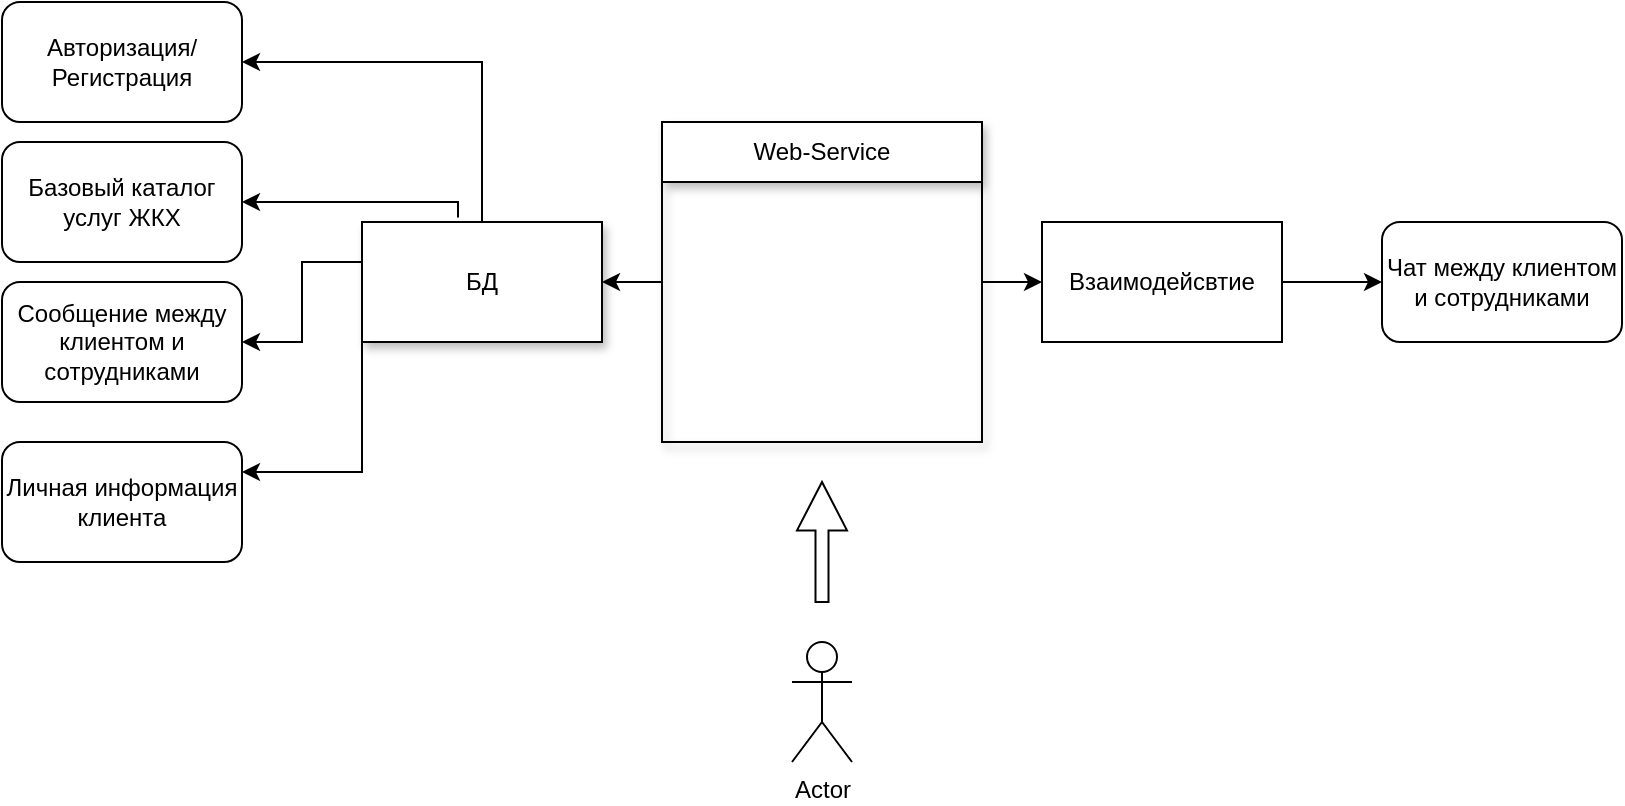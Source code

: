 <mxfile version="22.0.8" type="github">
  <diagram name="Страница — 1" id="ydNsYoAzzWE7PIhJrhiw">
    <mxGraphModel dx="724" dy="395" grid="1" gridSize="10" guides="1" tooltips="1" connect="1" arrows="1" fold="1" page="1" pageScale="1" pageWidth="827" pageHeight="1169" math="0" shadow="0">
      <root>
        <mxCell id="0" />
        <mxCell id="1" parent="0" />
        <mxCell id="IVdtdNR_76tnPGUoqdaf-23" value="" style="edgeStyle=orthogonalEdgeStyle;rounded=0;orthogonalLoop=1;jettySize=auto;html=1;" edge="1" parent="1" source="IVdtdNR_76tnPGUoqdaf-2" target="IVdtdNR_76tnPGUoqdaf-22">
          <mxGeometry relative="1" as="geometry" />
        </mxCell>
        <mxCell id="IVdtdNR_76tnPGUoqdaf-43" style="edgeStyle=orthogonalEdgeStyle;rounded=0;orthogonalLoop=1;jettySize=auto;html=1;entryX=0;entryY=0.5;entryDx=0;entryDy=0;" edge="1" parent="1" source="IVdtdNR_76tnPGUoqdaf-2" target="IVdtdNR_76tnPGUoqdaf-42">
          <mxGeometry relative="1" as="geometry" />
        </mxCell>
        <mxCell id="IVdtdNR_76tnPGUoqdaf-2" value="Web-Service" style="swimlane;fontStyle=0;childLayout=stackLayout;horizontal=1;startSize=30;horizontalStack=0;resizeParent=1;resizeParentMax=0;resizeLast=0;collapsible=1;marginBottom=0;whiteSpace=wrap;html=1;shadow=1;points=[[0,0,0,0,0],[0,0.25,0,0,0],[0,0.33,0,0,0],[0,0.5,0,0,0],[0,0.67,0,0,0],[0,0.75,0,0,0],[0,1,0,0,0],[0.25,0,0,0,0],[0.25,1,0,0,0],[0.5,0,0,0,0],[0.5,1,0,0,0],[0.75,0,0,0,0],[0.75,1,0,0,0],[1,0,0,0,0],[1,0.25,0,0,0],[1,0.5,0,0,0],[1,0.75,0,0,0],[1,1,0,0,0]];" vertex="1" parent="1">
          <mxGeometry x="370" y="160" width="160" height="160" as="geometry" />
        </mxCell>
        <mxCell id="IVdtdNR_76tnPGUoqdaf-14" value="Actor" style="shape=umlActor;verticalLabelPosition=bottom;verticalAlign=top;html=1;" vertex="1" parent="1">
          <mxGeometry x="435" y="420" width="30" height="60" as="geometry" />
        </mxCell>
        <mxCell id="IVdtdNR_76tnPGUoqdaf-15" value="" style="html=1;shadow=0;dashed=0;align=center;verticalAlign=middle;shape=mxgraph.arrows2.arrow;dy=0.74;dx=24.19;direction=north;notch=0;" vertex="1" parent="1">
          <mxGeometry x="437.5" y="340" width="25" height="60" as="geometry" />
        </mxCell>
        <mxCell id="IVdtdNR_76tnPGUoqdaf-30" style="edgeStyle=orthogonalEdgeStyle;rounded=0;orthogonalLoop=1;jettySize=auto;html=1;exitX=0.5;exitY=0;exitDx=0;exitDy=0;entryX=1;entryY=0.5;entryDx=0;entryDy=0;" edge="1" parent="1" source="IVdtdNR_76tnPGUoqdaf-22" target="IVdtdNR_76tnPGUoqdaf-28">
          <mxGeometry relative="1" as="geometry" />
        </mxCell>
        <mxCell id="IVdtdNR_76tnPGUoqdaf-32" style="edgeStyle=orthogonalEdgeStyle;rounded=0;orthogonalLoop=1;jettySize=auto;html=1;entryX=1;entryY=0.5;entryDx=0;entryDy=0;exitX=0.4;exitY=-0.037;exitDx=0;exitDy=0;exitPerimeter=0;" edge="1" parent="1" source="IVdtdNR_76tnPGUoqdaf-22" target="IVdtdNR_76tnPGUoqdaf-31">
          <mxGeometry relative="1" as="geometry">
            <Array as="points">
              <mxPoint x="268" y="200" />
            </Array>
          </mxGeometry>
        </mxCell>
        <mxCell id="IVdtdNR_76tnPGUoqdaf-34" style="edgeStyle=orthogonalEdgeStyle;rounded=0;orthogonalLoop=1;jettySize=auto;html=1;entryX=1;entryY=0.5;entryDx=0;entryDy=0;exitX=0;exitY=0;exitDx=0;exitDy=0;" edge="1" parent="1" source="IVdtdNR_76tnPGUoqdaf-22" target="IVdtdNR_76tnPGUoqdaf-33">
          <mxGeometry relative="1" as="geometry">
            <Array as="points">
              <mxPoint x="220" y="230" />
              <mxPoint x="190" y="230" />
              <mxPoint x="190" y="270" />
            </Array>
          </mxGeometry>
        </mxCell>
        <mxCell id="IVdtdNR_76tnPGUoqdaf-38" style="edgeStyle=orthogonalEdgeStyle;rounded=0;orthogonalLoop=1;jettySize=auto;html=1;exitX=0;exitY=1;exitDx=0;exitDy=0;entryX=1;entryY=0.25;entryDx=0;entryDy=0;" edge="1" parent="1" source="IVdtdNR_76tnPGUoqdaf-22" target="IVdtdNR_76tnPGUoqdaf-35">
          <mxGeometry relative="1" as="geometry">
            <Array as="points">
              <mxPoint x="220" y="335" />
            </Array>
          </mxGeometry>
        </mxCell>
        <mxCell id="IVdtdNR_76tnPGUoqdaf-22" value="БД" style="whiteSpace=wrap;html=1;fontStyle=0;startSize=30;shadow=1;" vertex="1" parent="1">
          <mxGeometry x="220" y="210" width="120" height="60" as="geometry" />
        </mxCell>
        <mxCell id="IVdtdNR_76tnPGUoqdaf-28" value="Авторизация/Регистрация" style="rounded=1;whiteSpace=wrap;html=1;" vertex="1" parent="1">
          <mxGeometry x="40" y="100" width="120" height="60" as="geometry" />
        </mxCell>
        <mxCell id="IVdtdNR_76tnPGUoqdaf-31" value="Базовый каталог услуг ЖКХ" style="rounded=1;whiteSpace=wrap;html=1;" vertex="1" parent="1">
          <mxGeometry x="40" y="170" width="120" height="60" as="geometry" />
        </mxCell>
        <mxCell id="IVdtdNR_76tnPGUoqdaf-33" value="Сообщение между клиентом и сотрудниками" style="rounded=1;whiteSpace=wrap;html=1;" vertex="1" parent="1">
          <mxGeometry x="40" y="240" width="120" height="60" as="geometry" />
        </mxCell>
        <mxCell id="IVdtdNR_76tnPGUoqdaf-35" value="Личная информация клиента" style="rounded=1;whiteSpace=wrap;html=1;" vertex="1" parent="1">
          <mxGeometry x="40" y="320" width="120" height="60" as="geometry" />
        </mxCell>
        <mxCell id="IVdtdNR_76tnPGUoqdaf-45" style="edgeStyle=orthogonalEdgeStyle;rounded=0;orthogonalLoop=1;jettySize=auto;html=1;exitX=1;exitY=0.5;exitDx=0;exitDy=0;entryX=0;entryY=0.5;entryDx=0;entryDy=0;" edge="1" parent="1" source="IVdtdNR_76tnPGUoqdaf-42" target="IVdtdNR_76tnPGUoqdaf-44">
          <mxGeometry relative="1" as="geometry" />
        </mxCell>
        <mxCell id="IVdtdNR_76tnPGUoqdaf-42" value="Взаимодейсвтие" style="rounded=0;whiteSpace=wrap;html=1;" vertex="1" parent="1">
          <mxGeometry x="560" y="210" width="120" height="60" as="geometry" />
        </mxCell>
        <mxCell id="IVdtdNR_76tnPGUoqdaf-44" value="Чат между клиентом&lt;br&gt;и сотрудниками" style="rounded=1;whiteSpace=wrap;html=1;" vertex="1" parent="1">
          <mxGeometry x="730" y="210" width="120" height="60" as="geometry" />
        </mxCell>
      </root>
    </mxGraphModel>
  </diagram>
</mxfile>
